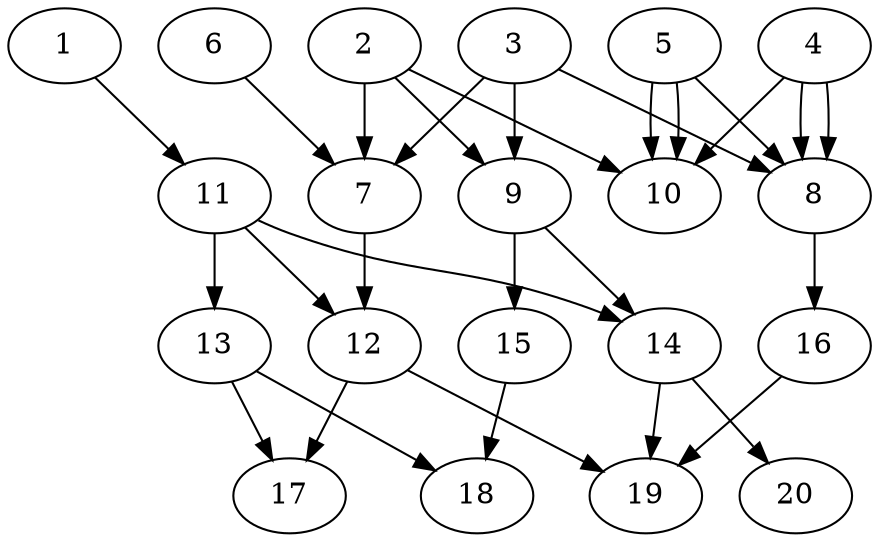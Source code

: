 // DAG automatically generated by daggen at Tue Jul 23 14:23:30 2019
// ./daggen --dot -n 20 --ccr 0.4 --fat 0.6 --regular 0.5 --density 0.6 --mindata 5242880 --maxdata 52428800 
digraph G {
  1 [size="91983360", alpha="0.12", expect_size="36793344"] 
  1 -> 11 [size ="36793344"]
  2 [size="53150720", alpha="0.06", expect_size="21260288"] 
  2 -> 7 [size ="21260288"]
  2 -> 9 [size ="21260288"]
  2 -> 10 [size ="21260288"]
  3 [size="120017920", alpha="0.02", expect_size="48007168"] 
  3 -> 7 [size ="48007168"]
  3 -> 8 [size ="48007168"]
  3 -> 9 [size ="48007168"]
  4 [size="118786560", alpha="0.03", expect_size="47514624"] 
  4 -> 8 [size ="47514624"]
  4 -> 8 [size ="47514624"]
  4 -> 10 [size ="47514624"]
  5 [size="16020480", alpha="0.11", expect_size="6408192"] 
  5 -> 8 [size ="6408192"]
  5 -> 10 [size ="6408192"]
  5 -> 10 [size ="6408192"]
  6 [size="90293760", alpha="0.10", expect_size="36117504"] 
  6 -> 7 [size ="36117504"]
  7 [size="88066560", alpha="0.19", expect_size="35226624"] 
  7 -> 12 [size ="35226624"]
  8 [size="128506880", alpha="0.02", expect_size="51402752"] 
  8 -> 16 [size ="51402752"]
  9 [size="56366080", alpha="0.17", expect_size="22546432"] 
  9 -> 14 [size ="22546432"]
  9 -> 15 [size ="22546432"]
  10 [size="119907840", alpha="0.04", expect_size="47963136"] 
  11 [size="72437760", alpha="0.02", expect_size="28975104"] 
  11 -> 12 [size ="28975104"]
  11 -> 13 [size ="28975104"]
  11 -> 14 [size ="28975104"]
  12 [size="27417600", alpha="0.13", expect_size="10967040"] 
  12 -> 17 [size ="10967040"]
  12 -> 19 [size ="10967040"]
  13 [size="63198720", alpha="0.06", expect_size="25279488"] 
  13 -> 17 [size ="25279488"]
  13 -> 18 [size ="25279488"]
  14 [size="73395200", alpha="0.16", expect_size="29358080"] 
  14 -> 19 [size ="29358080"]
  14 -> 20 [size ="29358080"]
  15 [size="93102080", alpha="0.01", expect_size="37240832"] 
  15 -> 18 [size ="37240832"]
  16 [size="42152960", alpha="0.00", expect_size="16861184"] 
  16 -> 19 [size ="16861184"]
  17 [size="103508480", alpha="0.10", expect_size="41403392"] 
  18 [size="100526080", alpha="0.00", expect_size="40210432"] 
  19 [size="112373760", alpha="0.06", expect_size="44949504"] 
  20 [size="92093440", alpha="0.01", expect_size="36837376"] 
}
